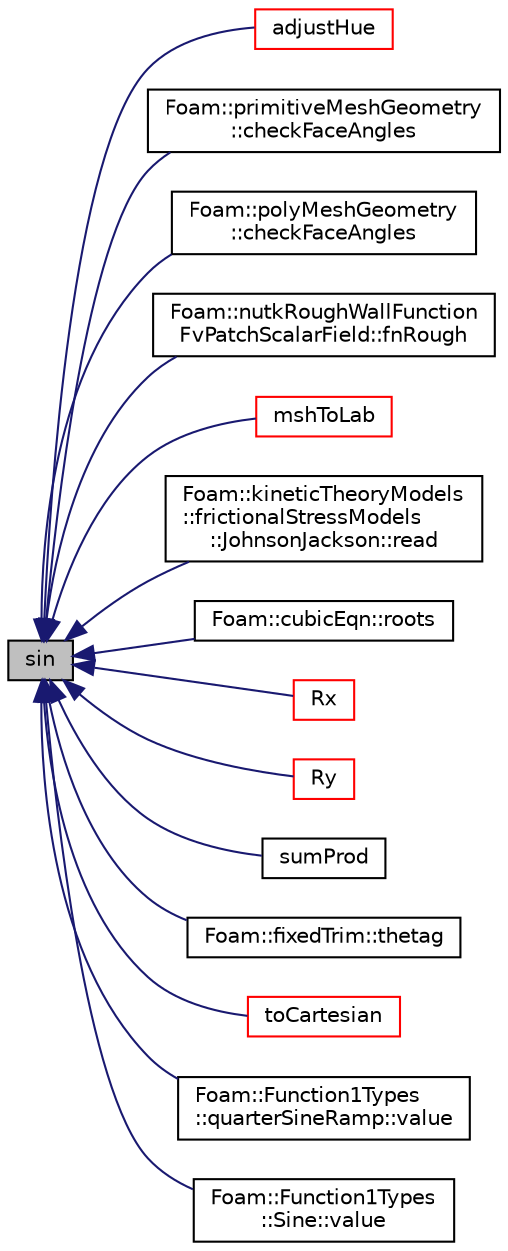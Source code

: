 digraph "sin"
{
  bgcolor="transparent";
  edge [fontname="Helvetica",fontsize="10",labelfontname="Helvetica",labelfontsize="10"];
  node [fontname="Helvetica",fontsize="10",shape=record];
  rankdir="LR";
  Node1 [label="sin",height=0.2,width=0.4,color="black", fillcolor="grey75", style="filled" fontcolor="black"];
  Node1 -> Node2 [dir="back",color="midnightblue",fontsize="10",style="solid",fontname="Helvetica"];
  Node2 [label="adjustHue",height=0.2,width=0.4,color="red",URL="$namespaceFoam.html#ad5fe02105df55a906865d8304b0ac0fc"];
  Node1 -> Node3 [dir="back",color="midnightblue",fontsize="10",style="solid",fontname="Helvetica"];
  Node3 [label="Foam::primitiveMeshGeometry\l::checkFaceAngles",height=0.2,width=0.4,color="black",URL="$classFoam_1_1primitiveMeshGeometry.html#a1e53fa2de621f051c1777b67d71e354c"];
  Node1 -> Node4 [dir="back",color="midnightblue",fontsize="10",style="solid",fontname="Helvetica"];
  Node4 [label="Foam::polyMeshGeometry\l::checkFaceAngles",height=0.2,width=0.4,color="black",URL="$classFoam_1_1polyMeshGeometry.html#a54a9bc2a85ca197cef7b133c51ec94b4",tooltip="See primitiveMesh. "];
  Node1 -> Node5 [dir="back",color="midnightblue",fontsize="10",style="solid",fontname="Helvetica"];
  Node5 [label="Foam::nutkRoughWallFunction\lFvPatchScalarField::fnRough",height=0.2,width=0.4,color="black",URL="$classFoam_1_1nutkRoughWallFunctionFvPatchScalarField.html#a7c067e2ca824c0d4f24d5c6d24423bf0",tooltip="Compute the roughness function. "];
  Node1 -> Node6 [dir="back",color="midnightblue",fontsize="10",style="solid",fontname="Helvetica"];
  Node6 [label="mshToLab",height=0.2,width=0.4,color="red",URL="$namespaceFoam.html#a1e0097a7bec9bf31c67549fd8ec46c08",tooltip="Convert from special polar version of CIELAB. "];
  Node1 -> Node7 [dir="back",color="midnightblue",fontsize="10",style="solid",fontname="Helvetica"];
  Node7 [label="Foam::kineticTheoryModels\l::frictionalStressModels\l::JohnsonJackson::read",height=0.2,width=0.4,color="black",URL="$classFoam_1_1kineticTheoryModels_1_1frictionalStressModels_1_1JohnsonJackson.html#af816873151ddb0126e98bb2f914d8ed5"];
  Node1 -> Node8 [dir="back",color="midnightblue",fontsize="10",style="solid",fontname="Helvetica"];
  Node8 [label="Foam::cubicEqn::roots",height=0.2,width=0.4,color="black",URL="$classFoam_1_1cubicEqn.html#a2fa09dffd36e0606bc255750a34184fc",tooltip="Get the roots. "];
  Node1 -> Node9 [dir="back",color="midnightblue",fontsize="10",style="solid",fontname="Helvetica"];
  Node9 [label="Rx",height=0.2,width=0.4,color="red",URL="$namespaceFoam.html#a372254e3fc7eff020e2121c71cacc1e7",tooltip="Rotational transformation tensor about the x-axis by omega radians. "];
  Node1 -> Node10 [dir="back",color="midnightblue",fontsize="10",style="solid",fontname="Helvetica"];
  Node10 [label="Ry",height=0.2,width=0.4,color="red",URL="$namespaceFoam.html#a6f1defc7b9d541da3317116a5f4d2a8e",tooltip="Rotational transformation tensor about the y-axis by omega radians. "];
  Node1 -> Node11 [dir="back",color="midnightblue",fontsize="10",style="solid",fontname="Helvetica"];
  Node11 [label="sumProd",height=0.2,width=0.4,color="black",URL="$namespaceFoam.html#a93e6930f789f21705c721dc592817713",tooltip="Sum product. "];
  Node1 -> Node12 [dir="back",color="midnightblue",fontsize="10",style="solid",fontname="Helvetica"];
  Node12 [label="Foam::fixedTrim::thetag",height=0.2,width=0.4,color="black",URL="$classFoam_1_1fixedTrim.html#ada746e880f7327d24d3dee868873d5ef",tooltip="Return the geometric angle of attack [rad]. "];
  Node1 -> Node13 [dir="back",color="midnightblue",fontsize="10",style="solid",fontname="Helvetica"];
  Node13 [label="toCartesian",height=0.2,width=0.4,color="red",URL="$namespaceFoam.html#a653881adf75092378152a29ed2b23dc1",tooltip="Convert to Cartesian (from Cylindrical) "];
  Node1 -> Node14 [dir="back",color="midnightblue",fontsize="10",style="solid",fontname="Helvetica"];
  Node14 [label="Foam::Function1Types\l::quarterSineRamp::value",height=0.2,width=0.4,color="black",URL="$classFoam_1_1Function1Types_1_1quarterSineRamp.html#ace177e4d4965ac826bcbdf4c8d669050",tooltip="Return value for time t. "];
  Node1 -> Node15 [dir="back",color="midnightblue",fontsize="10",style="solid",fontname="Helvetica"];
  Node15 [label="Foam::Function1Types\l::Sine::value",height=0.2,width=0.4,color="black",URL="$classFoam_1_1Function1Types_1_1Sine.html#ae4d2db9a289943b3e739b4976bdd6f04",tooltip="Return value for time t. "];
}
